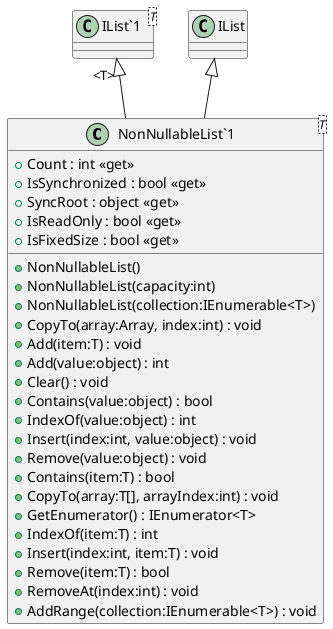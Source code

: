 @startuml
class "NonNullableList`1"<T> {
    + NonNullableList()
    + NonNullableList(capacity:int)
    + NonNullableList(collection:IEnumerable<T>)
    + Count : int <<get>>
    + IsSynchronized : bool <<get>>
    + SyncRoot : object <<get>>
    + IsReadOnly : bool <<get>>
    + IsFixedSize : bool <<get>>
    + CopyTo(array:Array, index:int) : void
    + Add(item:T) : void
    + Add(value:object) : int
    + Clear() : void
    + Contains(value:object) : bool
    + IndexOf(value:object) : int
    + Insert(index:int, value:object) : void
    + Remove(value:object) : void
    + Contains(item:T) : bool
    + CopyTo(array:T[], arrayIndex:int) : void
    + GetEnumerator() : IEnumerator<T>
    + IndexOf(item:T) : int
    + Insert(index:int, item:T) : void
    + Remove(item:T) : bool
    + RemoveAt(index:int) : void
    + AddRange(collection:IEnumerable<T>) : void
}
class "IList`1"<T> {
}
"IList`1" "<T>" <|-- "NonNullableList`1"
IList <|-- "NonNullableList`1"
@enduml
